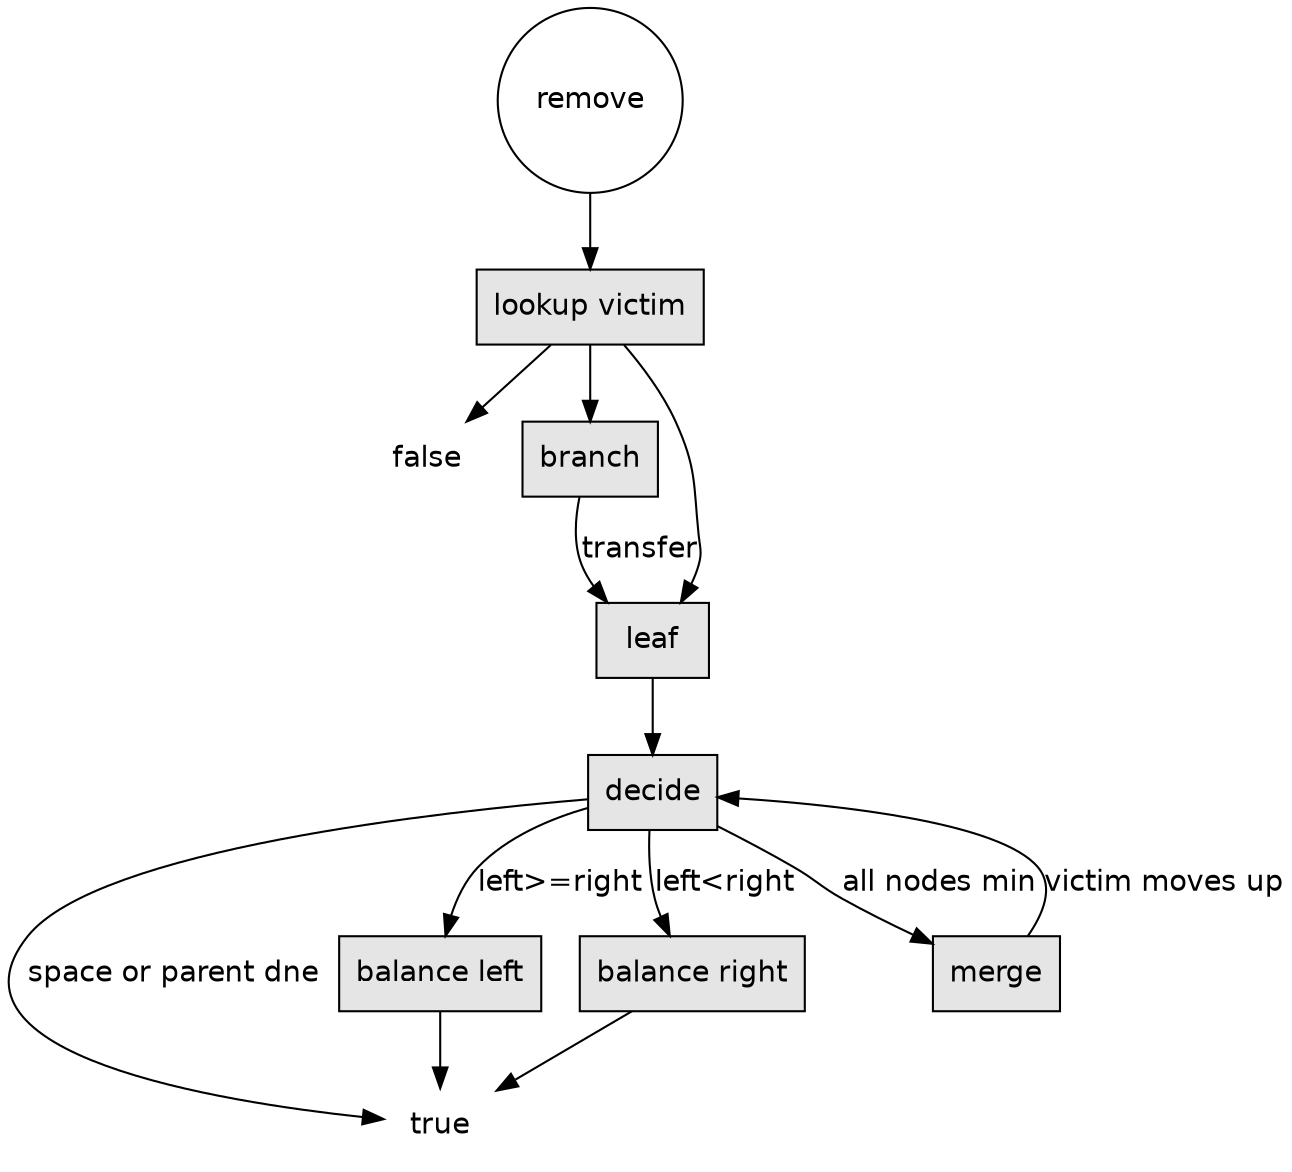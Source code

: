 digraph {
	graph [truecolor=true, bgcolor=transparent, fontname="Bitstream Vera Sans"];
	node [shape=box, style=filled, fontname="Bitstream Vera Sans", fillcolor="Grey90"];
	edge [fontname="Bitstream Vera Sans"];
	remove [shape=circle, style=none];
	lookup [label="lookup victim"];
	remove -> lookup;
	lookup -> false;
	lookup -> branch;
	lookup -> leaf;
	branch -> leaf [label="transfer"];
	leaf -> decide;
	decide -> true [label="space or parent dne"];
	left [label="balance left"];
	decide -> left [label="left>=right"];
	left -> true;
	right [label="balance right"];
	decide -> right [label="left<right"];
	right -> true;
	decide -> merge [label="all nodes min"];
	merge -> decide [label="victim moves up"];
	true [shape=none, style=none];
	false [shape=none, style=none];
}
